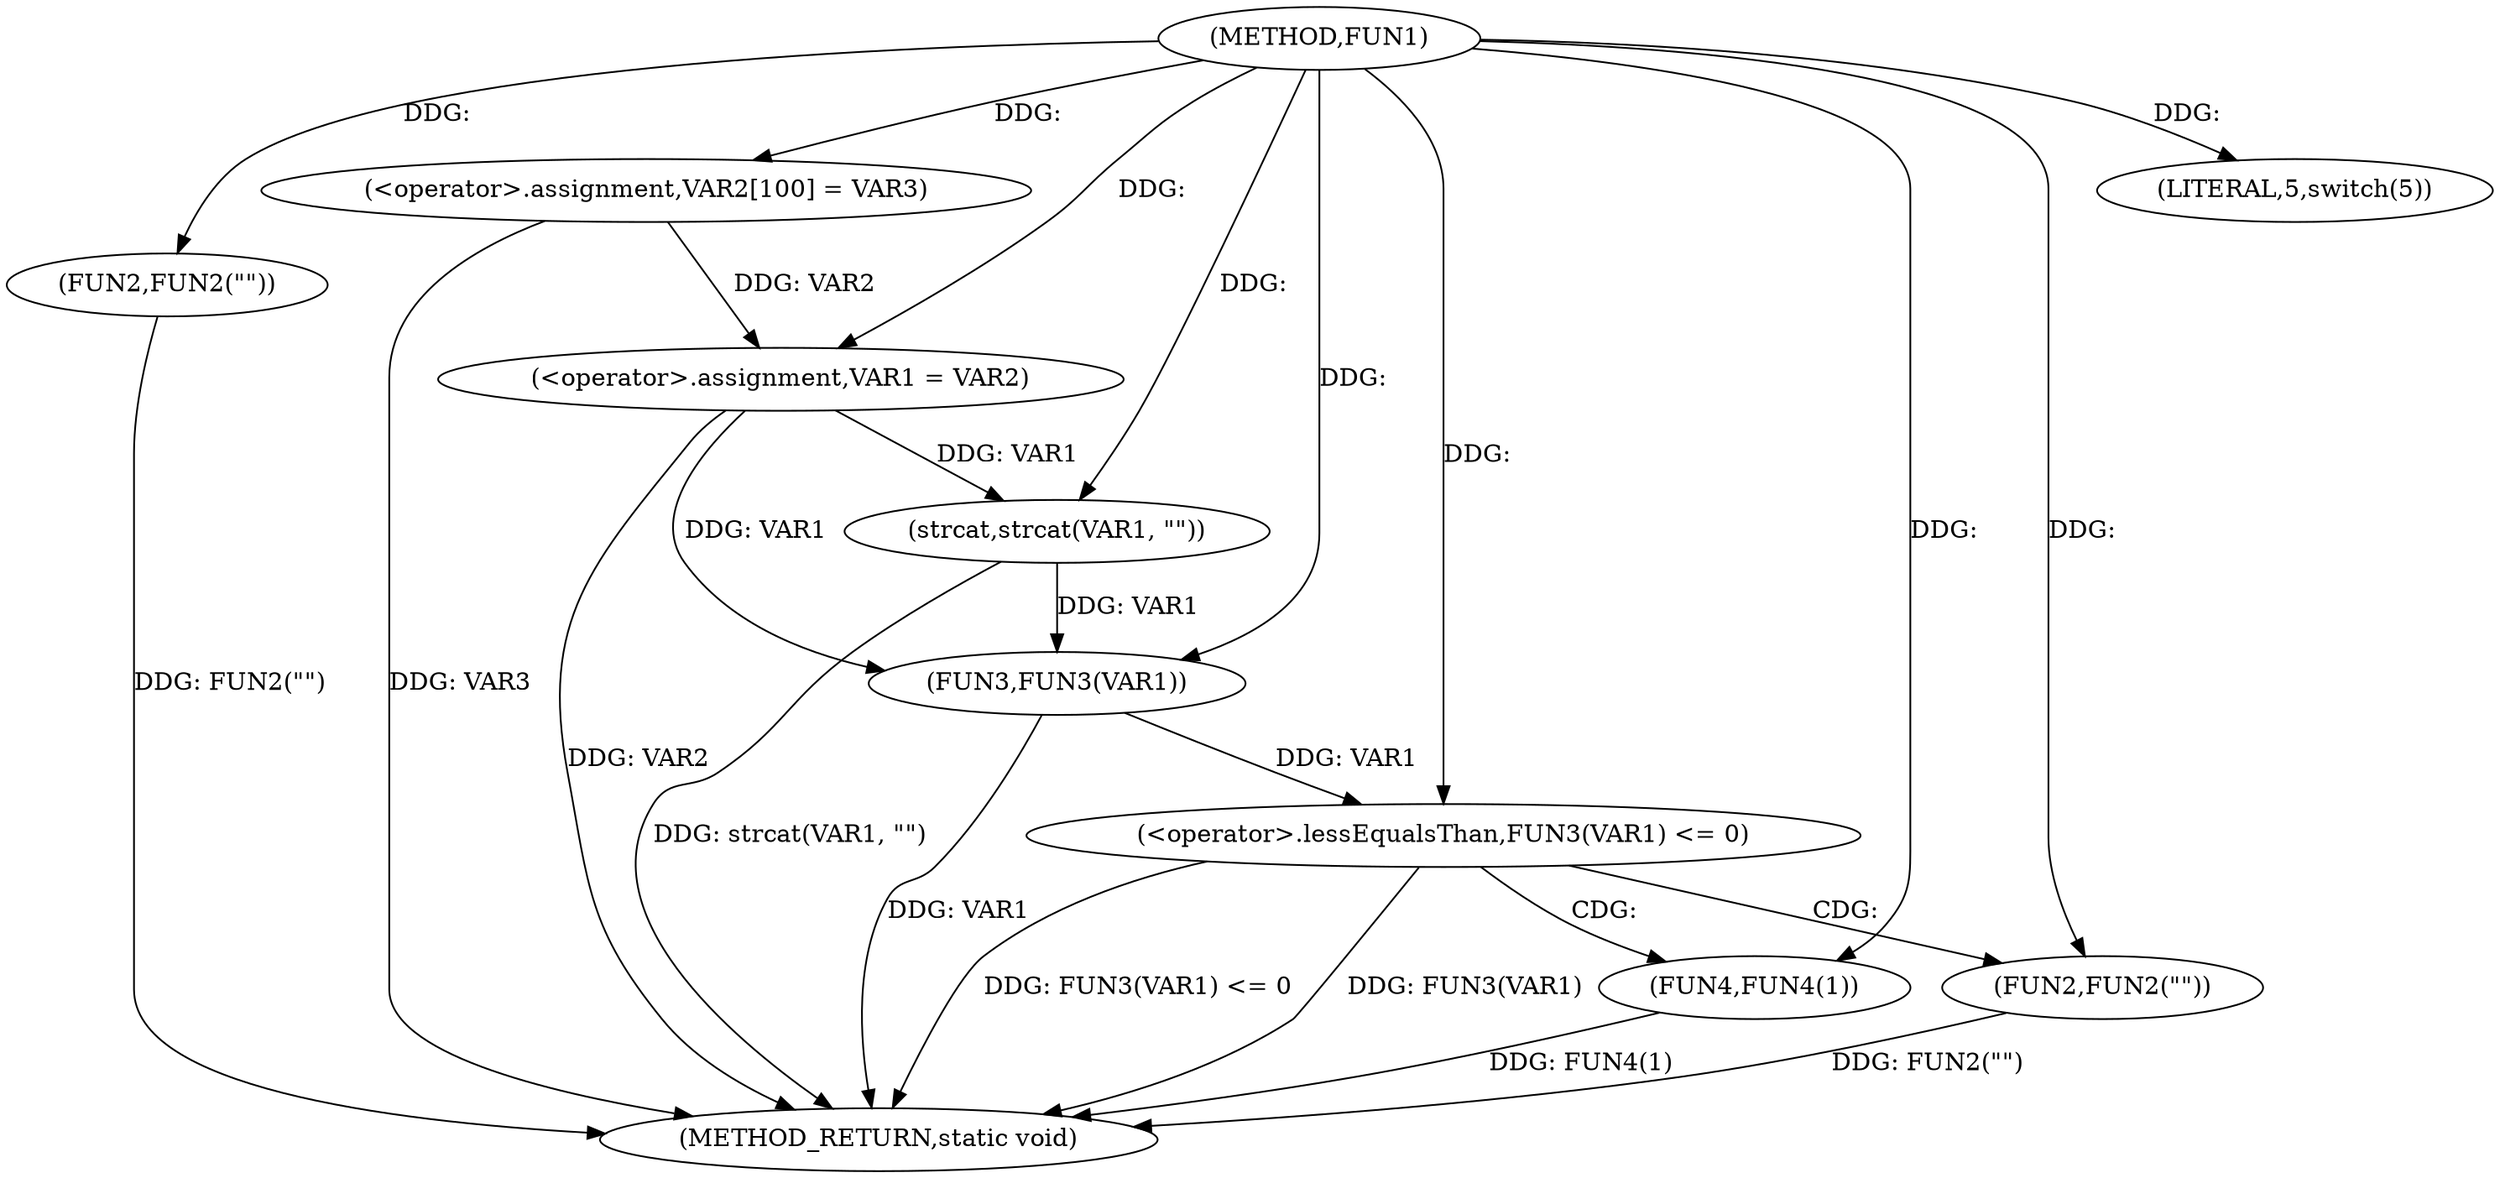 digraph FUN1 {  
"1000100" [label = "(METHOD,FUN1)" ]
"1000132" [label = "(METHOD_RETURN,static void)" ]
"1000104" [label = "(<operator>.assignment,VAR2[100] = VAR3)" ]
"1000107" [label = "(<operator>.assignment,VAR1 = VAR2)" ]
"1000111" [label = "(LITERAL,5,switch(5))" ]
"1000114" [label = "(FUN2,FUN2(\"\"))" ]
"1000118" [label = "(strcat,strcat(VAR1, \"\"))" ]
"1000123" [label = "(<operator>.lessEqualsThan,FUN3(VAR1) <= 0)" ]
"1000124" [label = "(FUN3,FUN3(VAR1))" ]
"1000128" [label = "(FUN2,FUN2(\"\"))" ]
"1000130" [label = "(FUN4,FUN4(1))" ]
  "1000130" -> "1000132"  [ label = "DDG: FUN4(1)"] 
  "1000124" -> "1000132"  [ label = "DDG: VAR1"] 
  "1000114" -> "1000132"  [ label = "DDG: FUN2(\"\")"] 
  "1000123" -> "1000132"  [ label = "DDG: FUN3(VAR1) <= 0"] 
  "1000118" -> "1000132"  [ label = "DDG: strcat(VAR1, \"\")"] 
  "1000128" -> "1000132"  [ label = "DDG: FUN2(\"\")"] 
  "1000123" -> "1000132"  [ label = "DDG: FUN3(VAR1)"] 
  "1000104" -> "1000132"  [ label = "DDG: VAR3"] 
  "1000107" -> "1000132"  [ label = "DDG: VAR2"] 
  "1000100" -> "1000104"  [ label = "DDG: "] 
  "1000104" -> "1000107"  [ label = "DDG: VAR2"] 
  "1000100" -> "1000107"  [ label = "DDG: "] 
  "1000100" -> "1000111"  [ label = "DDG: "] 
  "1000100" -> "1000114"  [ label = "DDG: "] 
  "1000107" -> "1000118"  [ label = "DDG: VAR1"] 
  "1000100" -> "1000118"  [ label = "DDG: "] 
  "1000124" -> "1000123"  [ label = "DDG: VAR1"] 
  "1000107" -> "1000124"  [ label = "DDG: VAR1"] 
  "1000118" -> "1000124"  [ label = "DDG: VAR1"] 
  "1000100" -> "1000124"  [ label = "DDG: "] 
  "1000100" -> "1000123"  [ label = "DDG: "] 
  "1000100" -> "1000128"  [ label = "DDG: "] 
  "1000100" -> "1000130"  [ label = "DDG: "] 
  "1000123" -> "1000128"  [ label = "CDG: "] 
  "1000123" -> "1000130"  [ label = "CDG: "] 
}
